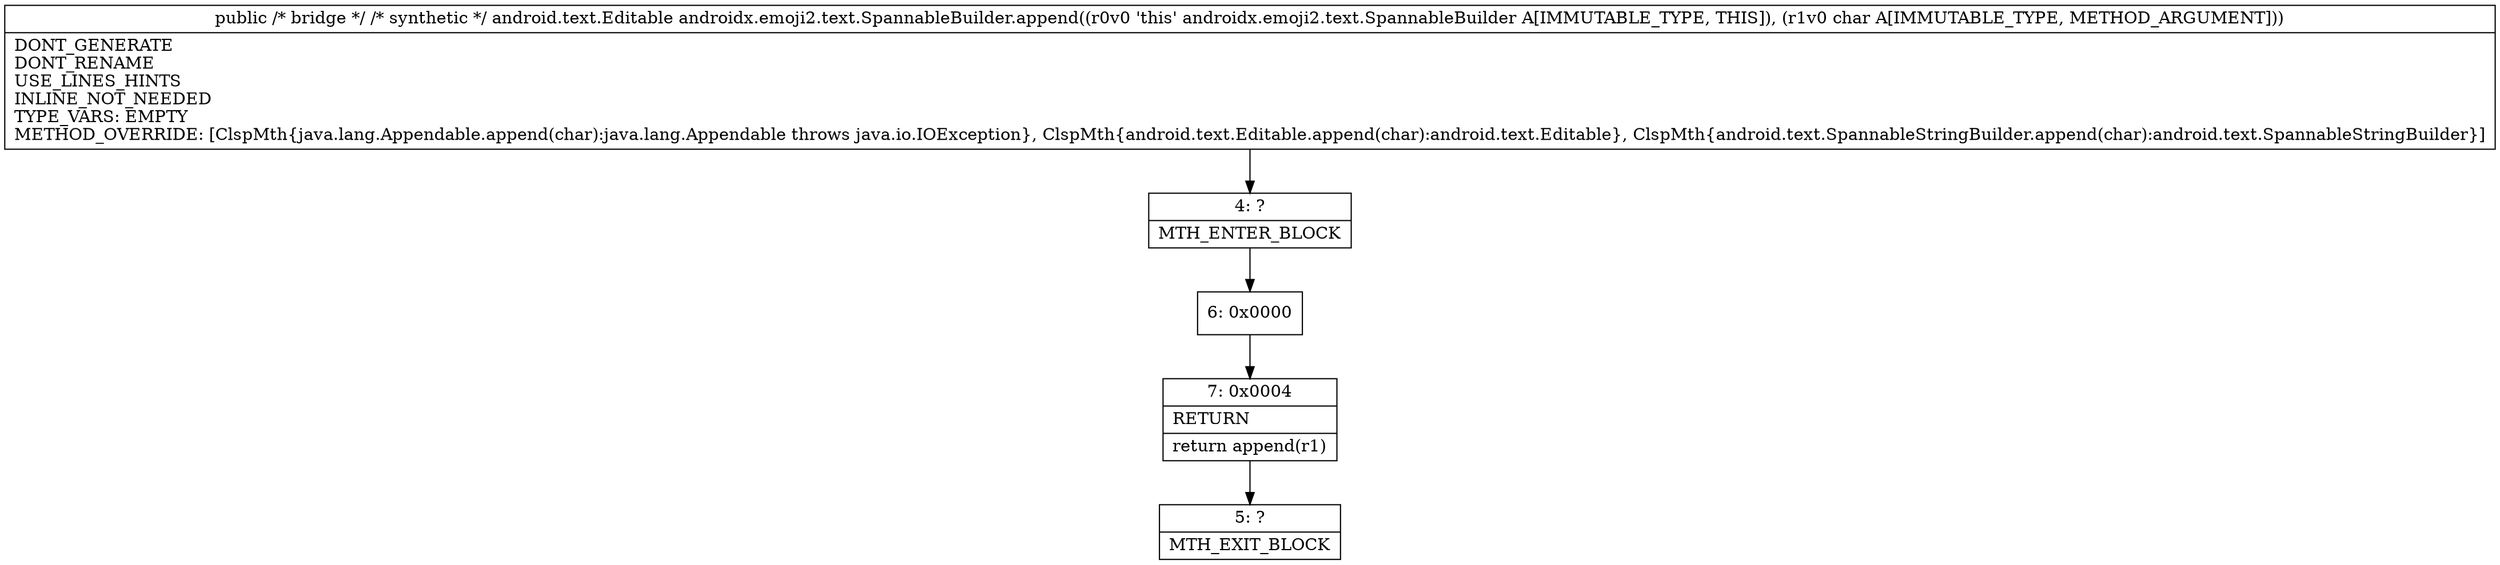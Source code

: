 digraph "CFG forandroidx.emoji2.text.SpannableBuilder.append(C)Landroid\/text\/Editable;" {
Node_4 [shape=record,label="{4\:\ ?|MTH_ENTER_BLOCK\l}"];
Node_6 [shape=record,label="{6\:\ 0x0000}"];
Node_7 [shape=record,label="{7\:\ 0x0004|RETURN\l|return append(r1)\l}"];
Node_5 [shape=record,label="{5\:\ ?|MTH_EXIT_BLOCK\l}"];
MethodNode[shape=record,label="{public \/* bridge *\/ \/* synthetic *\/ android.text.Editable androidx.emoji2.text.SpannableBuilder.append((r0v0 'this' androidx.emoji2.text.SpannableBuilder A[IMMUTABLE_TYPE, THIS]), (r1v0 char A[IMMUTABLE_TYPE, METHOD_ARGUMENT]))  | DONT_GENERATE\lDONT_RENAME\lUSE_LINES_HINTS\lINLINE_NOT_NEEDED\lTYPE_VARS: EMPTY\lMETHOD_OVERRIDE: [ClspMth\{java.lang.Appendable.append(char):java.lang.Appendable throws java.io.IOException\}, ClspMth\{android.text.Editable.append(char):android.text.Editable\}, ClspMth\{android.text.SpannableStringBuilder.append(char):android.text.SpannableStringBuilder\}]\l}"];
MethodNode -> Node_4;Node_4 -> Node_6;
Node_6 -> Node_7;
Node_7 -> Node_5;
}

